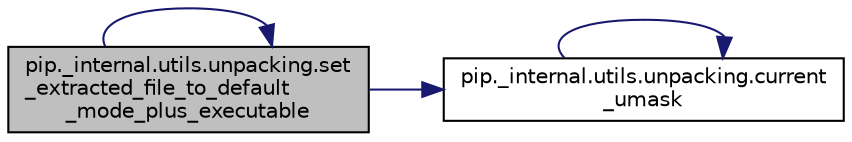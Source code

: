 digraph "pip._internal.utils.unpacking.set_extracted_file_to_default_mode_plus_executable"
{
 // LATEX_PDF_SIZE
  edge [fontname="Helvetica",fontsize="10",labelfontname="Helvetica",labelfontsize="10"];
  node [fontname="Helvetica",fontsize="10",shape=record];
  rankdir="LR";
  Node1 [label="pip._internal.utils.unpacking.set\l_extracted_file_to_default\l_mode_plus_executable",height=0.2,width=0.4,color="black", fillcolor="grey75", style="filled", fontcolor="black",tooltip=" "];
  Node1 -> Node2 [color="midnightblue",fontsize="10",style="solid",fontname="Helvetica"];
  Node2 [label="pip._internal.utils.unpacking.current\l_umask",height=0.2,width=0.4,color="black", fillcolor="white", style="filled",URL="$d8/d22/namespacepip_1_1__internal_1_1utils_1_1unpacking.html#a6dd9757f268ca7738e456b81fea6b8d0",tooltip=" "];
  Node2 -> Node2 [color="midnightblue",fontsize="10",style="solid",fontname="Helvetica"];
  Node1 -> Node1 [color="midnightblue",fontsize="10",style="solid",fontname="Helvetica"];
}

